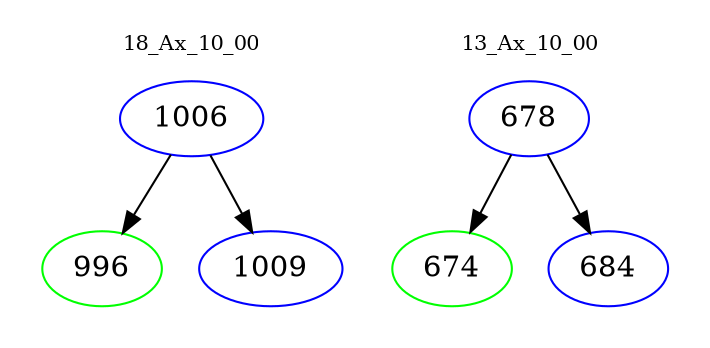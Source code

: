 digraph{
subgraph cluster_0 {
color = white
label = "18_Ax_10_00";
fontsize=10;
T0_1006 [label="1006", color="blue"]
T0_1006 -> T0_996 [color="black"]
T0_996 [label="996", color="green"]
T0_1006 -> T0_1009 [color="black"]
T0_1009 [label="1009", color="blue"]
}
subgraph cluster_1 {
color = white
label = "13_Ax_10_00";
fontsize=10;
T1_678 [label="678", color="blue"]
T1_678 -> T1_674 [color="black"]
T1_674 [label="674", color="green"]
T1_678 -> T1_684 [color="black"]
T1_684 [label="684", color="blue"]
}
}
